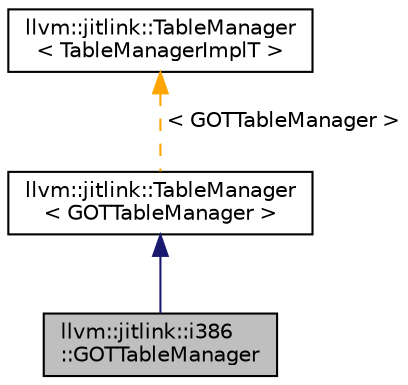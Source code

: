 digraph "llvm::jitlink::i386::GOTTableManager"
{
 // LATEX_PDF_SIZE
  bgcolor="transparent";
  edge [fontname="Helvetica",fontsize="10",labelfontname="Helvetica",labelfontsize="10"];
  node [fontname="Helvetica",fontsize="10",shape=record];
  Node1 [label="llvm::jitlink::i386\l::GOTTableManager",height=0.2,width=0.4,color="black", fillcolor="grey75", style="filled", fontcolor="black",tooltip="Global Offset Table Builder."];
  Node2 -> Node1 [dir="back",color="midnightblue",fontsize="10",style="solid",fontname="Helvetica"];
  Node2 [label="llvm::jitlink::TableManager\l\< GOTTableManager \>",height=0.2,width=0.4,color="black",URL="$classllvm_1_1jitlink_1_1TableManager.html",tooltip=" "];
  Node3 -> Node2 [dir="back",color="orange",fontsize="10",style="dashed",label=" \< GOTTableManager \>" ,fontname="Helvetica"];
  Node3 [label="llvm::jitlink::TableManager\l\< TableManagerImplT \>",height=0.2,width=0.4,color="black",URL="$classllvm_1_1jitlink_1_1TableManager.html",tooltip="A CRTP base for tables that are built on demand, e.g."];
}
